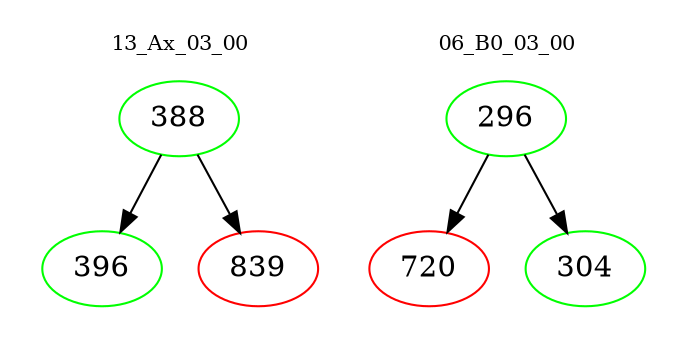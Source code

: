 digraph{
subgraph cluster_0 {
color = white
label = "13_Ax_03_00";
fontsize=10;
T0_388 [label="388", color="green"]
T0_388 -> T0_396 [color="black"]
T0_396 [label="396", color="green"]
T0_388 -> T0_839 [color="black"]
T0_839 [label="839", color="red"]
}
subgraph cluster_1 {
color = white
label = "06_B0_03_00";
fontsize=10;
T1_296 [label="296", color="green"]
T1_296 -> T1_720 [color="black"]
T1_720 [label="720", color="red"]
T1_296 -> T1_304 [color="black"]
T1_304 [label="304", color="green"]
}
}
